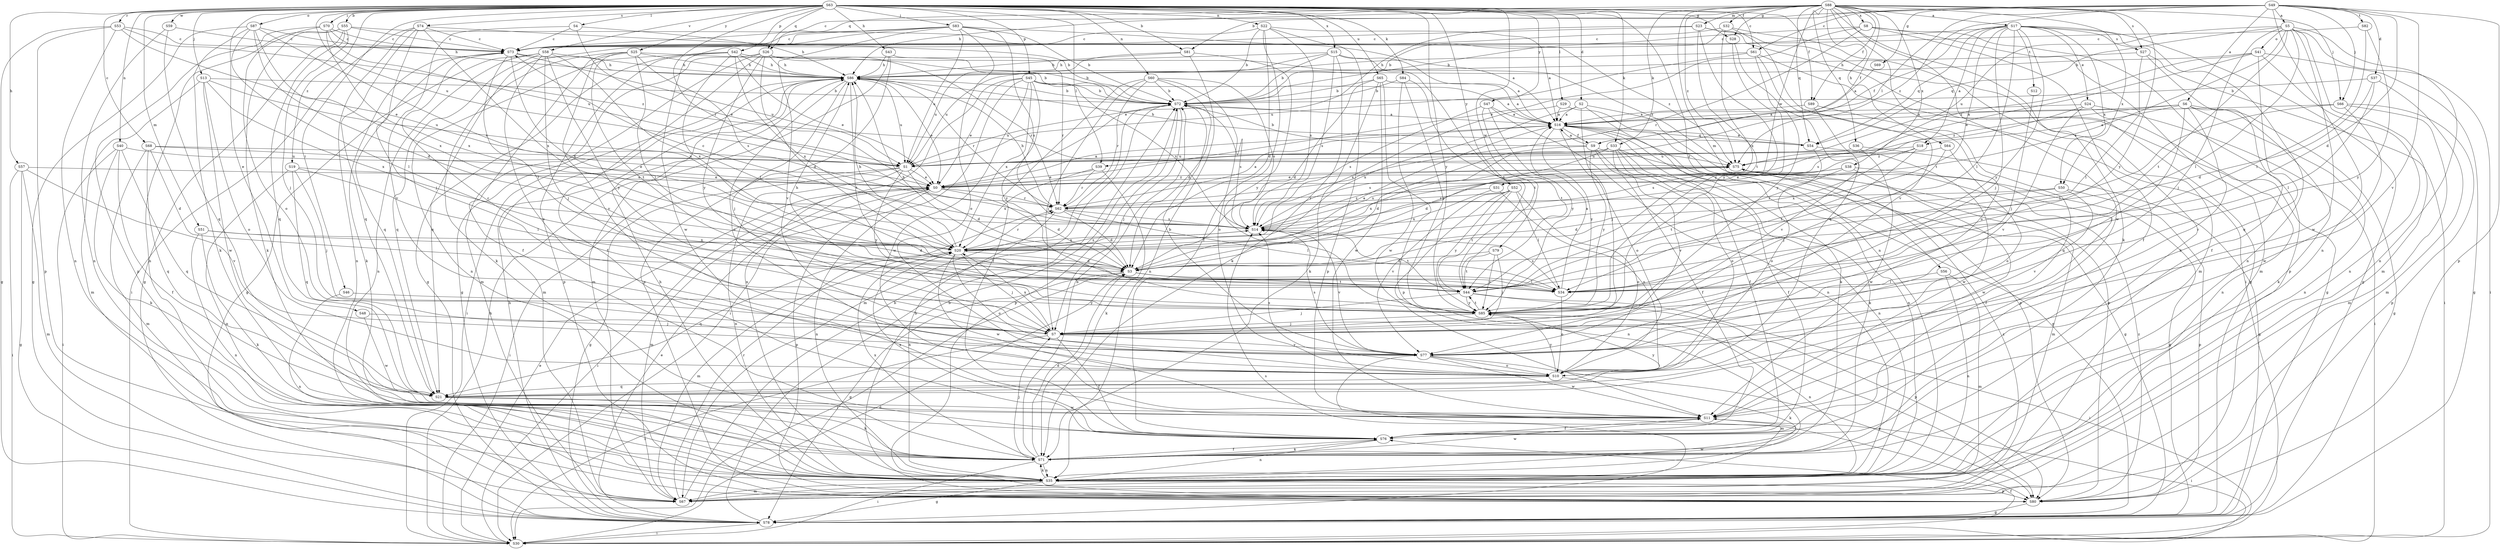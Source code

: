 strict digraph  {
S63;
S88;
S49;
S17;
S5;
S6;
S18;
S16;
S55;
S81;
S72;
S68;
S61;
S73;
S2;
S37;
S3;
S48;
S24;
S0;
S89;
S32;
S9;
S76;
S28;
S69;
S78;
S43;
S57;
S64;
S86;
S46;
S70;
S30;
S13;
S83;
S66;
S7;
S84;
S33;
S71;
S29;
S4;
S39;
S34;
S51;
S56;
S23;
S67;
S60;
S22;
S40;
S35;
S87;
S41;
S10;
S42;
S45;
S80;
S26;
S36;
S54;
S21;
S53;
S62;
S74;
S27;
S14;
S82;
S12;
S44;
S65;
S1;
S58;
S77;
S79;
S59;
S31;
S11;
S15;
S38;
S8;
S50;
S20;
S47;
S25;
S52;
S85;
S19;
S75;
S63 -> S55  [label=b];
S63 -> S81  [label=b];
S63 -> S68  [label=c];
S63 -> S61  [label=c];
S63 -> S2  [label=d];
S63 -> S48  [label=e];
S63 -> S89  [label=f];
S63 -> S28  [label=g];
S63 -> S43  [label=h];
S63 -> S57  [label=h];
S63 -> S46  [label=i];
S63 -> S70  [label=i];
S63 -> S13  [label=j];
S63 -> S83  [label=j];
S63 -> S84  [label=k];
S63 -> S33  [label=k];
S63 -> S29  [label=l];
S63 -> S4  [label=l];
S63 -> S39  [label=l];
S63 -> S51  [label=m];
S63 -> S60  [label=n];
S63 -> S22  [label=n];
S63 -> S40  [label=n];
S63 -> S35  [label=n];
S63 -> S87  [label=o];
S63 -> S42  [label=p];
S63 -> S45  [label=p];
S63 -> S26  [label=q];
S63 -> S53  [label=r];
S63 -> S62  [label=r];
S63 -> S74  [label=s];
S63 -> S65  [label=u];
S63 -> S1  [label=u];
S63 -> S58  [label=v];
S63 -> S79  [label=w];
S63 -> S59  [label=w];
S63 -> S15  [label=x];
S63 -> S47  [label=y];
S63 -> S25  [label=y];
S63 -> S52  [label=y];
S63 -> S85  [label=y];
S63 -> S19  [label=z];
S88 -> S17  [label=a];
S88 -> S89  [label=f];
S88 -> S32  [label=f];
S88 -> S9  [label=f];
S88 -> S28  [label=g];
S88 -> S64  [label=h];
S88 -> S86  [label=h];
S88 -> S30  [label=i];
S88 -> S66  [label=j];
S88 -> S33  [label=k];
S88 -> S71  [label=k];
S88 -> S56  [label=m];
S88 -> S23  [label=m];
S88 -> S26  [label=q];
S88 -> S36  [label=q];
S88 -> S54  [label=q];
S88 -> S27  [label=s];
S88 -> S31  [label=w];
S88 -> S11  [label=w];
S88 -> S38  [label=x];
S88 -> S8  [label=x];
S88 -> S50  [label=x];
S88 -> S85  [label=y];
S88 -> S75  [label=z];
S49 -> S5  [label=a];
S49 -> S6  [label=a];
S49 -> S81  [label=b];
S49 -> S61  [label=c];
S49 -> S73  [label=c];
S49 -> S37  [label=d];
S49 -> S3  [label=d];
S49 -> S69  [label=g];
S49 -> S66  [label=j];
S49 -> S39  [label=l];
S49 -> S35  [label=n];
S49 -> S80  [label=p];
S49 -> S82  [label=t];
S49 -> S77  [label=v];
S49 -> S75  [label=z];
S17 -> S18  [label=a];
S17 -> S72  [label=b];
S17 -> S24  [label=e];
S17 -> S9  [label=f];
S17 -> S78  [label=g];
S17 -> S7  [label=j];
S17 -> S34  [label=l];
S17 -> S35  [label=n];
S17 -> S54  [label=q];
S17 -> S27  [label=s];
S17 -> S12  [label=t];
S17 -> S44  [label=t];
S17 -> S50  [label=x];
S17 -> S85  [label=y];
S5 -> S30  [label=i];
S5 -> S7  [label=j];
S5 -> S34  [label=l];
S5 -> S67  [label=m];
S5 -> S35  [label=n];
S5 -> S41  [label=o];
S5 -> S54  [label=q];
S5 -> S14  [label=s];
S5 -> S44  [label=t];
S5 -> S1  [label=u];
S5 -> S11  [label=w];
S6 -> S18  [label=a];
S6 -> S16  [label=a];
S6 -> S78  [label=g];
S6 -> S7  [label=j];
S6 -> S71  [label=k];
S6 -> S35  [label=n];
S6 -> S77  [label=v];
S6 -> S75  [label=z];
S18 -> S14  [label=s];
S18 -> S44  [label=t];
S18 -> S1  [label=u];
S18 -> S20  [label=x];
S16 -> S9  [label=f];
S16 -> S76  [label=f];
S16 -> S78  [label=g];
S16 -> S35  [label=n];
S16 -> S10  [label=o];
S16 -> S54  [label=q];
S16 -> S85  [label=y];
S55 -> S73  [label=c];
S55 -> S78  [label=g];
S55 -> S7  [label=j];
S55 -> S71  [label=k];
S55 -> S35  [label=n];
S55 -> S21  [label=q];
S55 -> S75  [label=z];
S81 -> S86  [label=h];
S81 -> S35  [label=n];
S81 -> S1  [label=u];
S81 -> S85  [label=y];
S72 -> S16  [label=a];
S72 -> S7  [label=j];
S72 -> S67  [label=m];
S72 -> S80  [label=p];
S72 -> S14  [label=s];
S72 -> S1  [label=u];
S68 -> S3  [label=d];
S68 -> S0  [label=e];
S68 -> S67  [label=m];
S68 -> S21  [label=q];
S68 -> S1  [label=u];
S61 -> S78  [label=g];
S61 -> S86  [label=h];
S61 -> S10  [label=o];
S61 -> S1  [label=u];
S61 -> S85  [label=y];
S73 -> S86  [label=h];
S73 -> S71  [label=k];
S73 -> S34  [label=l];
S73 -> S21  [label=q];
S73 -> S1  [label=u];
S73 -> S20  [label=x];
S2 -> S16  [label=a];
S2 -> S7  [label=j];
S2 -> S71  [label=k];
S2 -> S80  [label=p];
S2 -> S20  [label=x];
S37 -> S72  [label=b];
S37 -> S3  [label=d];
S37 -> S34  [label=l];
S37 -> S67  [label=m];
S3 -> S16  [label=a];
S3 -> S78  [label=g];
S3 -> S86  [label=h];
S3 -> S30  [label=i];
S3 -> S34  [label=l];
S3 -> S44  [label=t];
S48 -> S7  [label=j];
S48 -> S11  [label=w];
S24 -> S16  [label=a];
S24 -> S30  [label=i];
S24 -> S35  [label=n];
S24 -> S14  [label=s];
S24 -> S77  [label=v];
S0 -> S16  [label=a];
S0 -> S3  [label=d];
S0 -> S30  [label=i];
S0 -> S67  [label=m];
S0 -> S35  [label=n];
S0 -> S80  [label=p];
S0 -> S62  [label=r];
S0 -> S75  [label=z];
S89 -> S16  [label=a];
S89 -> S21  [label=q];
S89 -> S77  [label=v];
S32 -> S72  [label=b];
S32 -> S73  [label=c];
S32 -> S71  [label=k];
S32 -> S77  [label=v];
S32 -> S20  [label=x];
S9 -> S16  [label=a];
S9 -> S72  [label=b];
S9 -> S3  [label=d];
S9 -> S76  [label=f];
S9 -> S35  [label=n];
S9 -> S85  [label=y];
S9 -> S75  [label=z];
S76 -> S71  [label=k];
S76 -> S35  [label=n];
S76 -> S20  [label=x];
S28 -> S21  [label=q];
S28 -> S85  [label=y];
S69 -> S16  [label=a];
S78 -> S72  [label=b];
S78 -> S0  [label=e];
S78 -> S86  [label=h];
S78 -> S30  [label=i];
S78 -> S14  [label=s];
S43 -> S86  [label=h];
S43 -> S67  [label=m];
S43 -> S80  [label=p];
S43 -> S62  [label=r];
S57 -> S0  [label=e];
S57 -> S78  [label=g];
S57 -> S30  [label=i];
S57 -> S67  [label=m];
S57 -> S77  [label=v];
S64 -> S7  [label=j];
S64 -> S10  [label=o];
S64 -> S75  [label=z];
S86 -> S72  [label=b];
S86 -> S0  [label=e];
S86 -> S30  [label=i];
S86 -> S7  [label=j];
S86 -> S67  [label=m];
S86 -> S10  [label=o];
S86 -> S62  [label=r];
S86 -> S44  [label=t];
S86 -> S1  [label=u];
S46 -> S35  [label=n];
S46 -> S85  [label=y];
S70 -> S73  [label=c];
S70 -> S86  [label=h];
S70 -> S10  [label=o];
S70 -> S80  [label=p];
S70 -> S1  [label=u];
S70 -> S20  [label=x];
S30 -> S3  [label=d];
S30 -> S0  [label=e];
S30 -> S76  [label=f];
S30 -> S86  [label=h];
S13 -> S72  [label=b];
S13 -> S67  [label=m];
S13 -> S10  [label=o];
S13 -> S1  [label=u];
S13 -> S11  [label=w];
S13 -> S20  [label=x];
S83 -> S16  [label=a];
S83 -> S72  [label=b];
S83 -> S73  [label=c];
S83 -> S78  [label=g];
S83 -> S10  [label=o];
S83 -> S14  [label=s];
S83 -> S1  [label=u];
S83 -> S77  [label=v];
S83 -> S11  [label=w];
S66 -> S16  [label=a];
S66 -> S34  [label=l];
S66 -> S67  [label=m];
S66 -> S80  [label=p];
S66 -> S11  [label=w];
S7 -> S73  [label=c];
S7 -> S76  [label=f];
S7 -> S30  [label=i];
S7 -> S77  [label=v];
S7 -> S20  [label=x];
S84 -> S72  [label=b];
S84 -> S44  [label=t];
S84 -> S11  [label=w];
S84 -> S85  [label=y];
S33 -> S3  [label=d];
S33 -> S76  [label=f];
S33 -> S78  [label=g];
S33 -> S71  [label=k];
S33 -> S10  [label=o];
S33 -> S14  [label=s];
S33 -> S1  [label=u];
S33 -> S77  [label=v];
S71 -> S72  [label=b];
S71 -> S3  [label=d];
S71 -> S76  [label=f];
S71 -> S30  [label=i];
S71 -> S7  [label=j];
S71 -> S35  [label=n];
S71 -> S11  [label=w];
S71 -> S20  [label=x];
S29 -> S16  [label=a];
S29 -> S80  [label=p];
S29 -> S20  [label=x];
S4 -> S73  [label=c];
S4 -> S0  [label=e];
S4 -> S86  [label=h];
S4 -> S77  [label=v];
S39 -> S0  [label=e];
S39 -> S71  [label=k];
S39 -> S62  [label=r];
S39 -> S20  [label=x];
S34 -> S16  [label=a];
S34 -> S10  [label=o];
S34 -> S14  [label=s];
S51 -> S3  [label=d];
S51 -> S71  [label=k];
S51 -> S35  [label=n];
S51 -> S20  [label=x];
S56 -> S34  [label=l];
S56 -> S67  [label=m];
S56 -> S35  [label=n];
S23 -> S73  [label=c];
S23 -> S0  [label=e];
S23 -> S78  [label=g];
S23 -> S67  [label=m];
S23 -> S44  [label=t];
S23 -> S85  [label=y];
S67 -> S72  [label=b];
S67 -> S62  [label=r];
S67 -> S75  [label=z];
S60 -> S72  [label=b];
S60 -> S3  [label=d];
S60 -> S76  [label=f];
S60 -> S7  [label=j];
S60 -> S10  [label=o];
S60 -> S62  [label=r];
S60 -> S14  [label=s];
S22 -> S16  [label=a];
S22 -> S72  [label=b];
S22 -> S73  [label=c];
S22 -> S3  [label=d];
S22 -> S76  [label=f];
S22 -> S80  [label=p];
S22 -> S14  [label=s];
S40 -> S76  [label=f];
S40 -> S30  [label=i];
S40 -> S71  [label=k];
S40 -> S21  [label=q];
S40 -> S1  [label=u];
S35 -> S78  [label=g];
S35 -> S86  [label=h];
S35 -> S71  [label=k];
S35 -> S67  [label=m];
S35 -> S80  [label=p];
S35 -> S11  [label=w];
S87 -> S73  [label=c];
S87 -> S3  [label=d];
S87 -> S78  [label=g];
S87 -> S71  [label=k];
S87 -> S34  [label=l];
S87 -> S14  [label=s];
S87 -> S20  [label=x];
S41 -> S0  [label=e];
S41 -> S78  [label=g];
S41 -> S86  [label=h];
S41 -> S35  [label=n];
S41 -> S21  [label=q];
S41 -> S75  [label=z];
S10 -> S71  [label=k];
S10 -> S21  [label=q];
S10 -> S14  [label=s];
S10 -> S85  [label=y];
S42 -> S72  [label=b];
S42 -> S0  [label=e];
S42 -> S86  [label=h];
S42 -> S34  [label=l];
S42 -> S35  [label=n];
S42 -> S80  [label=p];
S42 -> S21  [label=q];
S42 -> S20  [label=x];
S45 -> S16  [label=a];
S45 -> S72  [label=b];
S45 -> S0  [label=e];
S45 -> S30  [label=i];
S45 -> S35  [label=n];
S45 -> S14  [label=s];
S45 -> S11  [label=w];
S45 -> S20  [label=x];
S45 -> S85  [label=y];
S80 -> S72  [label=b];
S80 -> S78  [label=g];
S80 -> S75  [label=z];
S26 -> S3  [label=d];
S26 -> S76  [label=f];
S26 -> S78  [label=g];
S26 -> S86  [label=h];
S26 -> S67  [label=m];
S26 -> S62  [label=r];
S26 -> S85  [label=y];
S26 -> S75  [label=z];
S36 -> S78  [label=g];
S36 -> S1  [label=u];
S36 -> S11  [label=w];
S54 -> S16  [label=a];
S54 -> S86  [label=h];
S54 -> S10  [label=o];
S54 -> S11  [label=w];
S21 -> S71  [label=k];
S21 -> S11  [label=w];
S21 -> S85  [label=y];
S53 -> S73  [label=c];
S53 -> S0  [label=e];
S53 -> S78  [label=g];
S53 -> S35  [label=n];
S53 -> S80  [label=p];
S53 -> S75  [label=z];
S62 -> S16  [label=a];
S62 -> S3  [label=d];
S62 -> S86  [label=h];
S62 -> S34  [label=l];
S62 -> S35  [label=n];
S62 -> S14  [label=s];
S74 -> S72  [label=b];
S74 -> S73  [label=c];
S74 -> S30  [label=i];
S74 -> S7  [label=j];
S74 -> S35  [label=n];
S74 -> S21  [label=q];
S74 -> S20  [label=x];
S27 -> S76  [label=f];
S27 -> S86  [label=h];
S27 -> S30  [label=i];
S27 -> S34  [label=l];
S14 -> S73  [label=c];
S14 -> S44  [label=t];
S14 -> S77  [label=v];
S14 -> S20  [label=x];
S14 -> S75  [label=z];
S82 -> S73  [label=c];
S82 -> S34  [label=l];
S82 -> S85  [label=y];
S12 -> S7  [label=j];
S44 -> S86  [label=h];
S44 -> S30  [label=i];
S44 -> S7  [label=j];
S44 -> S80  [label=p];
S44 -> S85  [label=y];
S65 -> S16  [label=a];
S65 -> S72  [label=b];
S65 -> S3  [label=d];
S65 -> S71  [label=k];
S65 -> S80  [label=p];
S65 -> S11  [label=w];
S1 -> S3  [label=d];
S1 -> S0  [label=e];
S1 -> S78  [label=g];
S1 -> S30  [label=i];
S1 -> S35  [label=n];
S1 -> S85  [label=y];
S58 -> S78  [label=g];
S58 -> S86  [label=h];
S58 -> S7  [label=j];
S58 -> S35  [label=n];
S58 -> S10  [label=o];
S58 -> S21  [label=q];
S58 -> S20  [label=x];
S58 -> S85  [label=y];
S77 -> S72  [label=b];
S77 -> S67  [label=m];
S77 -> S10  [label=o];
S77 -> S80  [label=p];
S77 -> S14  [label=s];
S77 -> S11  [label=w];
S79 -> S3  [label=d];
S79 -> S7  [label=j];
S79 -> S44  [label=t];
S79 -> S85  [label=y];
S59 -> S73  [label=c];
S59 -> S35  [label=n];
S59 -> S21  [label=q];
S31 -> S10  [label=o];
S31 -> S62  [label=r];
S31 -> S20  [label=x];
S11 -> S76  [label=f];
S11 -> S30  [label=i];
S15 -> S16  [label=a];
S15 -> S72  [label=b];
S15 -> S86  [label=h];
S15 -> S71  [label=k];
S15 -> S14  [label=s];
S15 -> S44  [label=t];
S15 -> S1  [label=u];
S38 -> S0  [label=e];
S38 -> S76  [label=f];
S38 -> S14  [label=s];
S38 -> S44  [label=t];
S38 -> S11  [label=w];
S8 -> S73  [label=c];
S8 -> S0  [label=e];
S8 -> S76  [label=f];
S8 -> S67  [label=m];
S8 -> S80  [label=p];
S8 -> S62  [label=r];
S50 -> S3  [label=d];
S50 -> S80  [label=p];
S50 -> S62  [label=r];
S50 -> S77  [label=v];
S20 -> S3  [label=d];
S20 -> S86  [label=h];
S20 -> S7  [label=j];
S20 -> S67  [label=m];
S20 -> S10  [label=o];
S20 -> S21  [label=q];
S20 -> S62  [label=r];
S20 -> S14  [label=s];
S20 -> S11  [label=w];
S47 -> S16  [label=a];
S47 -> S35  [label=n];
S47 -> S14  [label=s];
S47 -> S44  [label=t];
S47 -> S85  [label=y];
S25 -> S72  [label=b];
S25 -> S76  [label=f];
S25 -> S86  [label=h];
S25 -> S71  [label=k];
S25 -> S34  [label=l];
S25 -> S14  [label=s];
S25 -> S44  [label=t];
S25 -> S77  [label=v];
S52 -> S34  [label=l];
S52 -> S35  [label=n];
S52 -> S10  [label=o];
S52 -> S62  [label=r];
S52 -> S44  [label=t];
S52 -> S77  [label=v];
S52 -> S85  [label=y];
S85 -> S7  [label=j];
S85 -> S35  [label=n];
S85 -> S44  [label=t];
S19 -> S0  [label=e];
S19 -> S7  [label=j];
S19 -> S34  [label=l];
S19 -> S35  [label=n];
S19 -> S21  [label=q];
S75 -> S0  [label=e];
S75 -> S78  [label=g];
S75 -> S67  [label=m];
S75 -> S20  [label=x];
}
